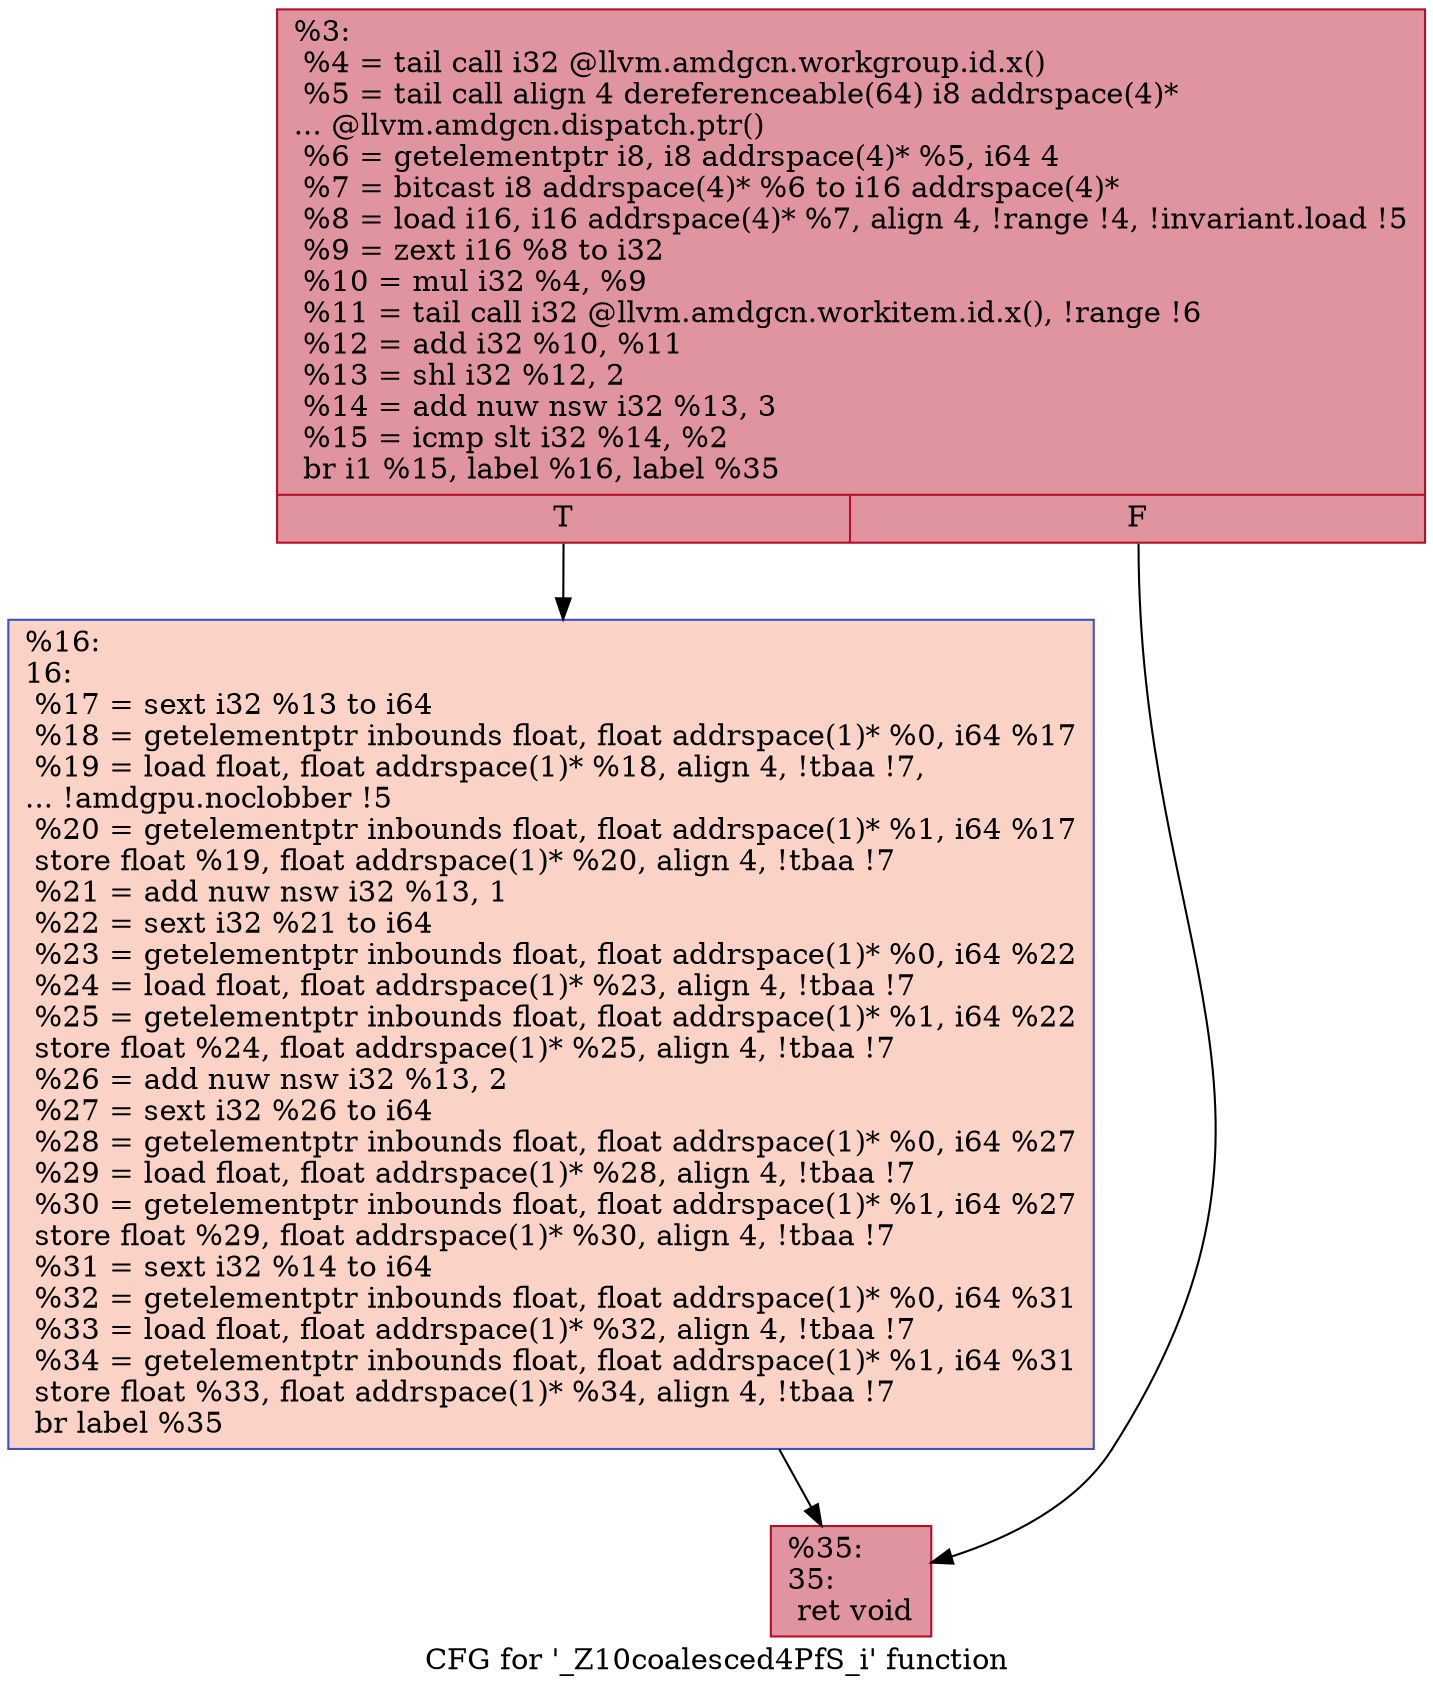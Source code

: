 digraph "CFG for '_Z10coalesced4PfS_i' function" {
	label="CFG for '_Z10coalesced4PfS_i' function";

	Node0x5c2f3d0 [shape=record,color="#b70d28ff", style=filled, fillcolor="#b70d2870",label="{%3:\l  %4 = tail call i32 @llvm.amdgcn.workgroup.id.x()\l  %5 = tail call align 4 dereferenceable(64) i8 addrspace(4)*\l... @llvm.amdgcn.dispatch.ptr()\l  %6 = getelementptr i8, i8 addrspace(4)* %5, i64 4\l  %7 = bitcast i8 addrspace(4)* %6 to i16 addrspace(4)*\l  %8 = load i16, i16 addrspace(4)* %7, align 4, !range !4, !invariant.load !5\l  %9 = zext i16 %8 to i32\l  %10 = mul i32 %4, %9\l  %11 = tail call i32 @llvm.amdgcn.workitem.id.x(), !range !6\l  %12 = add i32 %10, %11\l  %13 = shl i32 %12, 2\l  %14 = add nuw nsw i32 %13, 3\l  %15 = icmp slt i32 %14, %2\l  br i1 %15, label %16, label %35\l|{<s0>T|<s1>F}}"];
	Node0x5c2f3d0:s0 -> Node0x5c31420;
	Node0x5c2f3d0:s1 -> Node0x5c314b0;
	Node0x5c31420 [shape=record,color="#3d50c3ff", style=filled, fillcolor="#f59c7d70",label="{%16:\l16:                                               \l  %17 = sext i32 %13 to i64\l  %18 = getelementptr inbounds float, float addrspace(1)* %0, i64 %17\l  %19 = load float, float addrspace(1)* %18, align 4, !tbaa !7,\l... !amdgpu.noclobber !5\l  %20 = getelementptr inbounds float, float addrspace(1)* %1, i64 %17\l  store float %19, float addrspace(1)* %20, align 4, !tbaa !7\l  %21 = add nuw nsw i32 %13, 1\l  %22 = sext i32 %21 to i64\l  %23 = getelementptr inbounds float, float addrspace(1)* %0, i64 %22\l  %24 = load float, float addrspace(1)* %23, align 4, !tbaa !7\l  %25 = getelementptr inbounds float, float addrspace(1)* %1, i64 %22\l  store float %24, float addrspace(1)* %25, align 4, !tbaa !7\l  %26 = add nuw nsw i32 %13, 2\l  %27 = sext i32 %26 to i64\l  %28 = getelementptr inbounds float, float addrspace(1)* %0, i64 %27\l  %29 = load float, float addrspace(1)* %28, align 4, !tbaa !7\l  %30 = getelementptr inbounds float, float addrspace(1)* %1, i64 %27\l  store float %29, float addrspace(1)* %30, align 4, !tbaa !7\l  %31 = sext i32 %14 to i64\l  %32 = getelementptr inbounds float, float addrspace(1)* %0, i64 %31\l  %33 = load float, float addrspace(1)* %32, align 4, !tbaa !7\l  %34 = getelementptr inbounds float, float addrspace(1)* %1, i64 %31\l  store float %33, float addrspace(1)* %34, align 4, !tbaa !7\l  br label %35\l}"];
	Node0x5c31420 -> Node0x5c314b0;
	Node0x5c314b0 [shape=record,color="#b70d28ff", style=filled, fillcolor="#b70d2870",label="{%35:\l35:                                               \l  ret void\l}"];
}
